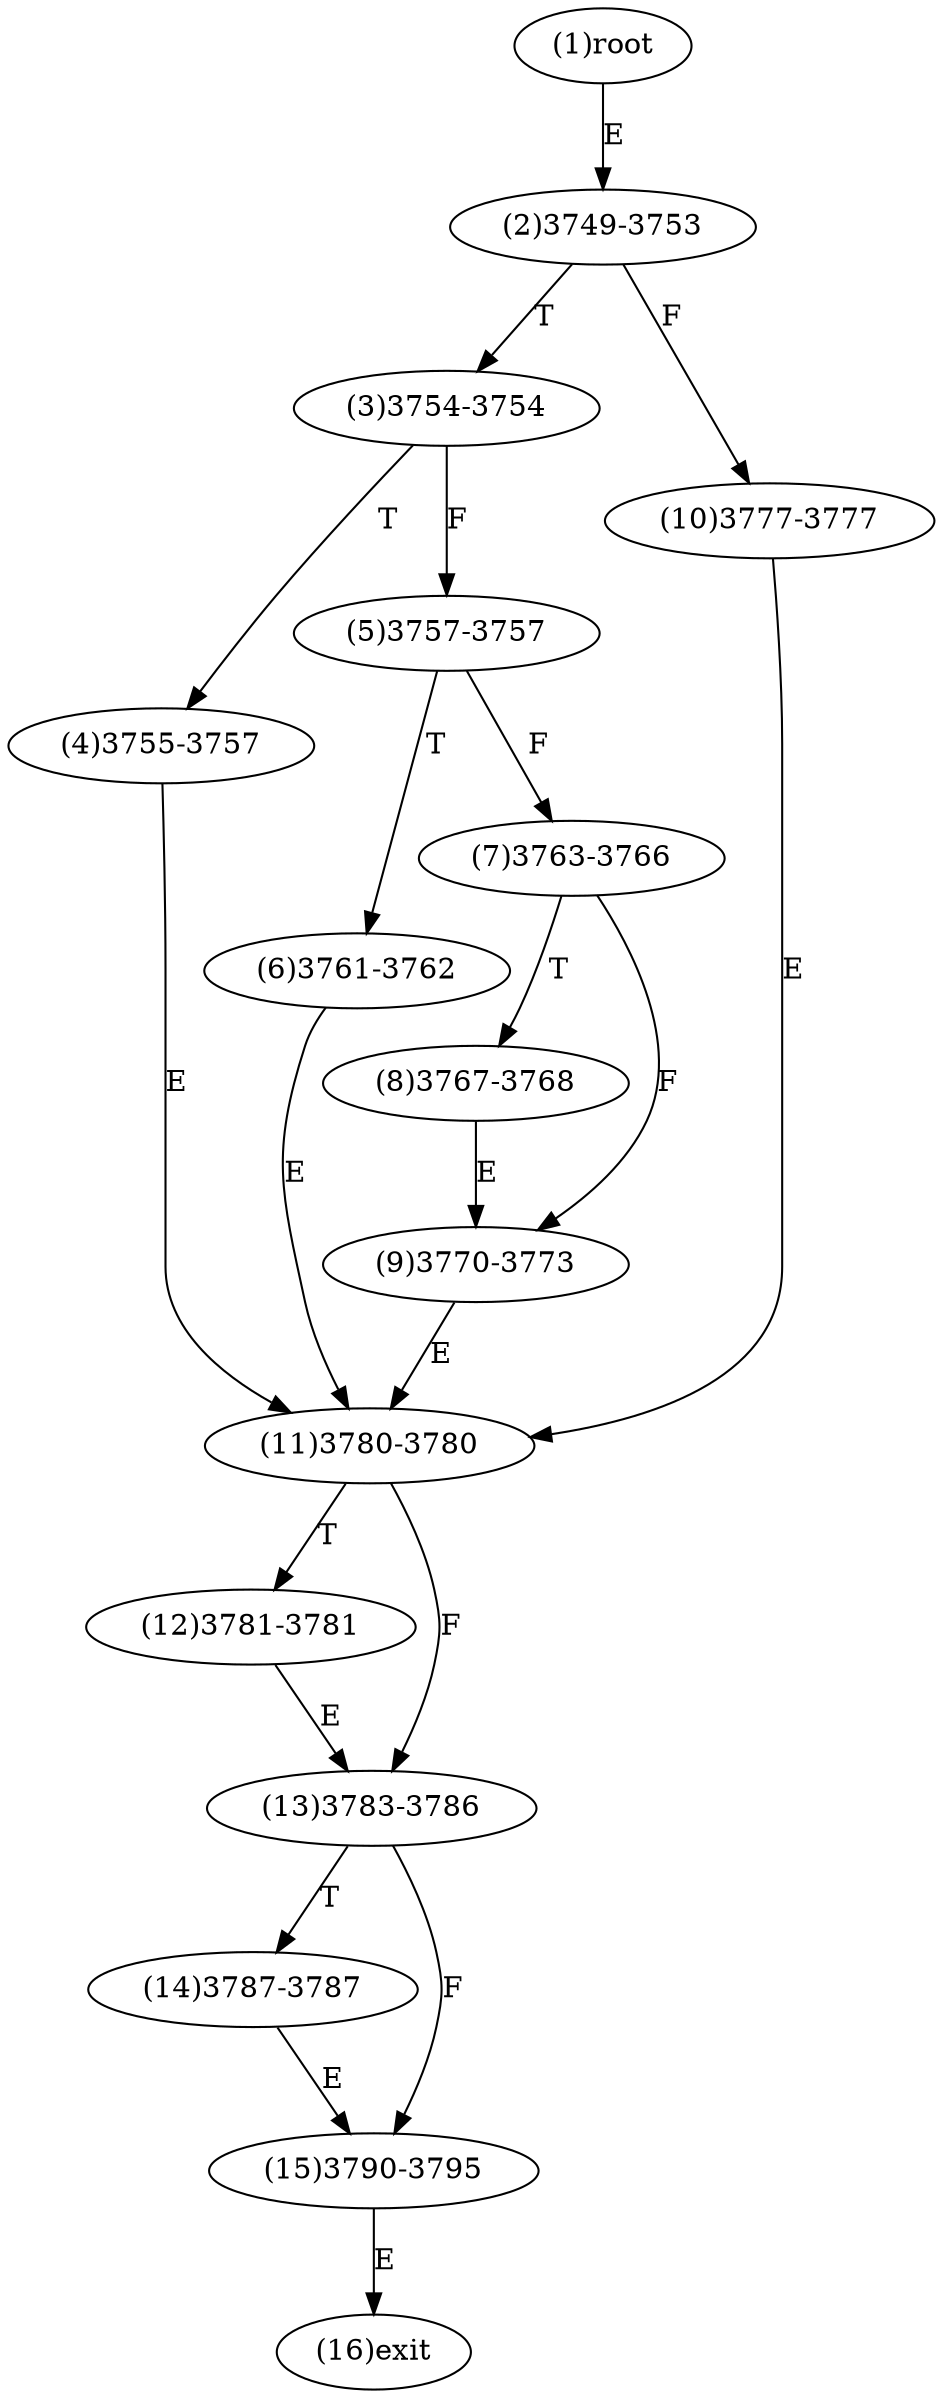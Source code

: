 digraph "" { 
1[ label="(1)root"];
2[ label="(2)3749-3753"];
3[ label="(3)3754-3754"];
4[ label="(4)3755-3757"];
5[ label="(5)3757-3757"];
6[ label="(6)3761-3762"];
7[ label="(7)3763-3766"];
8[ label="(8)3767-3768"];
9[ label="(9)3770-3773"];
10[ label="(10)3777-3777"];
11[ label="(11)3780-3780"];
12[ label="(12)3781-3781"];
13[ label="(13)3783-3786"];
14[ label="(14)3787-3787"];
15[ label="(15)3790-3795"];
16[ label="(16)exit"];
1->2[ label="E"];
2->10[ label="F"];
2->3[ label="T"];
3->5[ label="F"];
3->4[ label="T"];
4->11[ label="E"];
5->7[ label="F"];
5->6[ label="T"];
6->11[ label="E"];
7->9[ label="F"];
7->8[ label="T"];
8->9[ label="E"];
9->11[ label="E"];
10->11[ label="E"];
11->13[ label="F"];
11->12[ label="T"];
12->13[ label="E"];
13->15[ label="F"];
13->14[ label="T"];
14->15[ label="E"];
15->16[ label="E"];
}